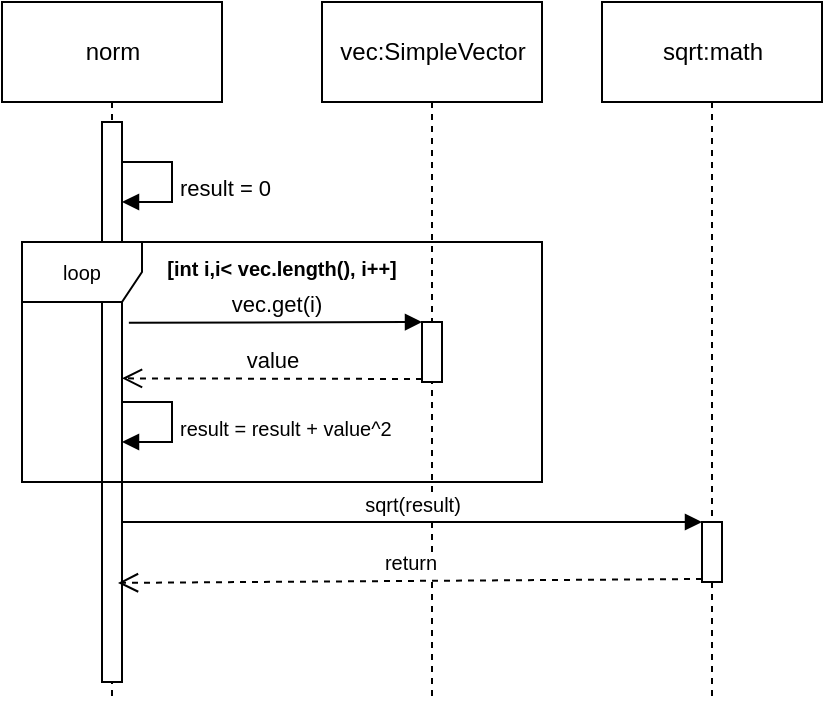 <mxfile version="18.0.5" type="github">
  <diagram id="i6cKvn4bnoX8dbKY-2F6" name="Page-1">
    <mxGraphModel dx="483" dy="541" grid="1" gridSize="10" guides="1" tooltips="1" connect="1" arrows="1" fold="1" page="1" pageScale="1" pageWidth="850" pageHeight="1100" math="0" shadow="0">
      <root>
        <mxCell id="0" />
        <mxCell id="1" parent="0" />
        <mxCell id="nFbSpWiHnJXYhim9Ji4_-1" value="vec:SimpleVector" style="html=1;" parent="1" vertex="1">
          <mxGeometry x="450" y="230" width="110" height="50" as="geometry" />
        </mxCell>
        <mxCell id="nFbSpWiHnJXYhim9Ji4_-2" value="norm" style="html=1;" parent="1" vertex="1">
          <mxGeometry x="290" y="230" width="110" height="50" as="geometry" />
        </mxCell>
        <mxCell id="nFbSpWiHnJXYhim9Ji4_-3" value="" style="shape=umlLifeline;participant=umlBoundary;perimeter=lifelinePerimeter;whiteSpace=wrap;html=1;container=1;collapsible=0;recursiveResize=0;verticalAlign=top;spacingTop=36;outlineConnect=0;size=0;" parent="1" vertex="1">
          <mxGeometry x="320" y="280" width="50" height="300" as="geometry" />
        </mxCell>
        <mxCell id="nFbSpWiHnJXYhim9Ji4_-11" value="" style="html=1;points=[];perimeter=orthogonalPerimeter;" parent="nFbSpWiHnJXYhim9Ji4_-3" vertex="1">
          <mxGeometry x="20" y="10" width="10" height="280" as="geometry" />
        </mxCell>
        <mxCell id="nFbSpWiHnJXYhim9Ji4_-4" value="" style="shape=umlLifeline;participant=umlBoundary;perimeter=lifelinePerimeter;whiteSpace=wrap;html=1;container=1;collapsible=0;recursiveResize=0;verticalAlign=top;spacingTop=36;outlineConnect=0;size=0;" parent="1" vertex="1">
          <mxGeometry x="480" y="280" width="50" height="300" as="geometry" />
        </mxCell>
        <mxCell id="vl2ZFrj03SUNeIRUK3b4-3" value="" style="html=1;points=[];perimeter=orthogonalPerimeter;" vertex="1" parent="nFbSpWiHnJXYhim9Ji4_-4">
          <mxGeometry x="20.0" y="110" width="10" height="30" as="geometry" />
        </mxCell>
        <mxCell id="vl2ZFrj03SUNeIRUK3b4-4" value="vec.get(i)" style="html=1;verticalAlign=bottom;endArrow=block;entryX=0;entryY=0;rounded=0;exitX=1.086;exitY=0.386;exitDx=0;exitDy=0;exitPerimeter=0;" edge="1" parent="nFbSpWiHnJXYhim9Ji4_-4" target="vl2ZFrj03SUNeIRUK3b4-3">
          <mxGeometry relative="1" as="geometry">
            <mxPoint x="-126.57" y="110.36" as="sourcePoint" />
          </mxGeometry>
        </mxCell>
        <mxCell id="vl2ZFrj03SUNeIRUK3b4-5" value="value" style="html=1;verticalAlign=bottom;endArrow=open;dashed=1;endSize=8;exitX=0;exitY=0.95;rounded=0;entryX=0.743;entryY=0.493;entryDx=0;entryDy=0;entryPerimeter=0;" edge="1" parent="nFbSpWiHnJXYhim9Ji4_-4" source="vl2ZFrj03SUNeIRUK3b4-3">
          <mxGeometry relative="1" as="geometry">
            <mxPoint x="-130.0" y="138.18" as="targetPoint" />
          </mxGeometry>
        </mxCell>
        <mxCell id="nFbSpWiHnJXYhim9Ji4_-5" value="sqrt:math" style="html=1;" parent="1" vertex="1">
          <mxGeometry x="590" y="230" width="110" height="50" as="geometry" />
        </mxCell>
        <mxCell id="nFbSpWiHnJXYhim9Ji4_-6" value="" style="shape=umlLifeline;participant=umlBoundary;perimeter=lifelinePerimeter;whiteSpace=wrap;html=1;container=1;collapsible=0;recursiveResize=0;verticalAlign=top;spacingTop=36;outlineConnect=0;size=0;" parent="1" vertex="1">
          <mxGeometry x="620" y="280" width="50" height="300" as="geometry" />
        </mxCell>
        <mxCell id="vl2ZFrj03SUNeIRUK3b4-12" value="" style="html=1;points=[];perimeter=orthogonalPerimeter;fontSize=10;" vertex="1" parent="nFbSpWiHnJXYhim9Ji4_-6">
          <mxGeometry x="20" y="210" width="10" height="30" as="geometry" />
        </mxCell>
        <mxCell id="nFbSpWiHnJXYhim9Ji4_-25" value="&lt;font style=&quot;font-size: 10px;&quot;&gt;result = result&amp;nbsp;+ value^2&lt;/font&gt;" style="edgeStyle=orthogonalEdgeStyle;html=1;align=left;spacingLeft=2;endArrow=block;rounded=0;entryX=1;entryY=0;" parent="1" edge="1">
          <mxGeometry x="0.067" relative="1" as="geometry">
            <mxPoint x="350" y="430" as="sourcePoint" />
            <Array as="points">
              <mxPoint x="375" y="430" />
            </Array>
            <mxPoint x="350" y="450" as="targetPoint" />
            <mxPoint as="offset" />
          </mxGeometry>
        </mxCell>
        <mxCell id="nFbSpWiHnJXYhim9Ji4_-13" value="result = 0" style="edgeStyle=orthogonalEdgeStyle;html=1;align=left;spacingLeft=2;endArrow=block;rounded=0;entryX=1;entryY=0;" parent="1" edge="1">
          <mxGeometry x="0.067" relative="1" as="geometry">
            <mxPoint x="350" y="310" as="sourcePoint" />
            <Array as="points">
              <mxPoint x="375" y="310" />
            </Array>
            <mxPoint x="350" y="330" as="targetPoint" />
            <mxPoint as="offset" />
          </mxGeometry>
        </mxCell>
        <mxCell id="vl2ZFrj03SUNeIRUK3b4-7" value="loop" style="shape=umlFrame;whiteSpace=wrap;html=1;fontSize=10;" vertex="1" parent="1">
          <mxGeometry x="300" y="350" width="260" height="120" as="geometry" />
        </mxCell>
        <mxCell id="vl2ZFrj03SUNeIRUK3b4-8" value="[int i,i&lt; vec.length(), i++]" style="text;align=center;fontStyle=1;verticalAlign=middle;spacingLeft=3;spacingRight=3;strokeColor=none;rotatable=0;points=[[0,0.5],[1,0.5]];portConstraint=eastwest;fontSize=10;" vertex="1" parent="1">
          <mxGeometry x="390" y="350" width="80" height="26" as="geometry" />
        </mxCell>
        <mxCell id="vl2ZFrj03SUNeIRUK3b4-13" value="sqrt(result)" style="html=1;verticalAlign=bottom;endArrow=block;entryX=0;entryY=0;rounded=0;fontSize=10;" edge="1" target="vl2ZFrj03SUNeIRUK3b4-12" parent="1" source="nFbSpWiHnJXYhim9Ji4_-11">
          <mxGeometry relative="1" as="geometry">
            <mxPoint x="350" y="490" as="sourcePoint" />
          </mxGeometry>
        </mxCell>
        <mxCell id="vl2ZFrj03SUNeIRUK3b4-14" value="return" style="html=1;verticalAlign=bottom;endArrow=open;dashed=1;endSize=8;exitX=0;exitY=0.95;rounded=0;fontSize=10;entryX=0.8;entryY=0.823;entryDx=0;entryDy=0;entryPerimeter=0;" edge="1" source="vl2ZFrj03SUNeIRUK3b4-12" parent="1" target="nFbSpWiHnJXYhim9Ji4_-11">
          <mxGeometry relative="1" as="geometry">
            <mxPoint x="570" y="566" as="targetPoint" />
          </mxGeometry>
        </mxCell>
      </root>
    </mxGraphModel>
  </diagram>
</mxfile>
